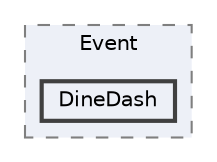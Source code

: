 digraph "108_Management_Event/Event/DineDash"
{
 // LATEX_PDF_SIZE
  bgcolor="transparent";
  edge [fontname=Helvetica,fontsize=10,labelfontname=Helvetica,labelfontsize=10];
  node [fontname=Helvetica,fontsize=10,shape=box,height=0.2,width=0.4];
  compound=true
  subgraph clusterdir_02566f764563fba7d0cb629763d379f3 {
    graph [ bgcolor="#edf0f7", pencolor="grey50", label="Event", fontname=Helvetica,fontsize=10 style="filled,dashed", URL="dir_02566f764563fba7d0cb629763d379f3.html",tooltip=""]
  dir_82789eca83b4bd00005a4dcca3b44b69 [label="DineDash", fillcolor="#edf0f7", color="grey25", style="filled,bold", URL="dir_82789eca83b4bd00005a4dcca3b44b69.html",tooltip=""];
  }
}
